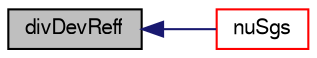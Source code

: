 digraph "divDevReff"
{
  bgcolor="transparent";
  edge [fontname="FreeSans",fontsize="10",labelfontname="FreeSans",labelfontsize="10"];
  node [fontname="FreeSans",fontsize="10",shape=record];
  rankdir="LR";
  Node3951 [label="divDevReff",height=0.2,width=0.4,color="black", fillcolor="grey75", style="filled", fontcolor="black"];
  Node3951 -> Node3952 [dir="back",color="midnightblue",fontsize="10",style="solid",fontname="FreeSans"];
  Node3952 [label="nuSgs",height=0.2,width=0.4,color="red",URL="$a30866.html#abde47ef2bb39f49cb72a765c4fd8cc3c",tooltip="Return SGS viscosity. "];
}
